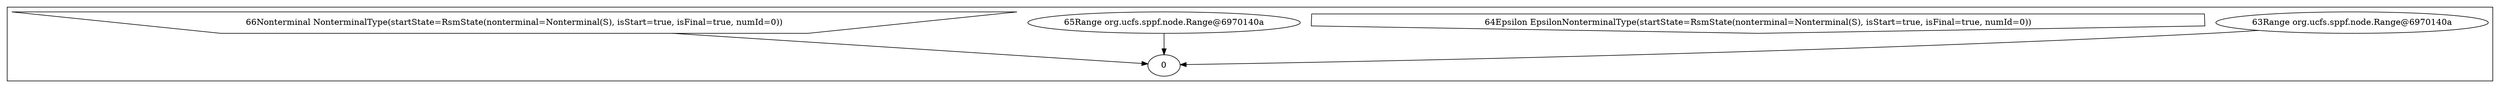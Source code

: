 digraph g {
labelloc="t"
label=""
subgraph cluster_0{
labelloc="t"
0_0 [label = "63Range org.ucfs.sppf.node.Range@6970140a", shape = ellipse]
0_1 [label = "64Epsilon EpsilonNonterminalType(startState=RsmState(nonterminal=Nonterminal(S), isStart=true, isFinal=true, numId=0))", shape = invhouse]
0_2 [label = "65Range org.ucfs.sppf.node.Range@6970140a", shape = ellipse]
0_3 [label = "66Nonterminal NonterminalType(startState=RsmState(nonterminal=Nonterminal(S), isStart=true, isFinal=true, numId=0))", shape = invtrapezium]
0_0->0_1
0_2->0_3
0_3->0_0
}

}
